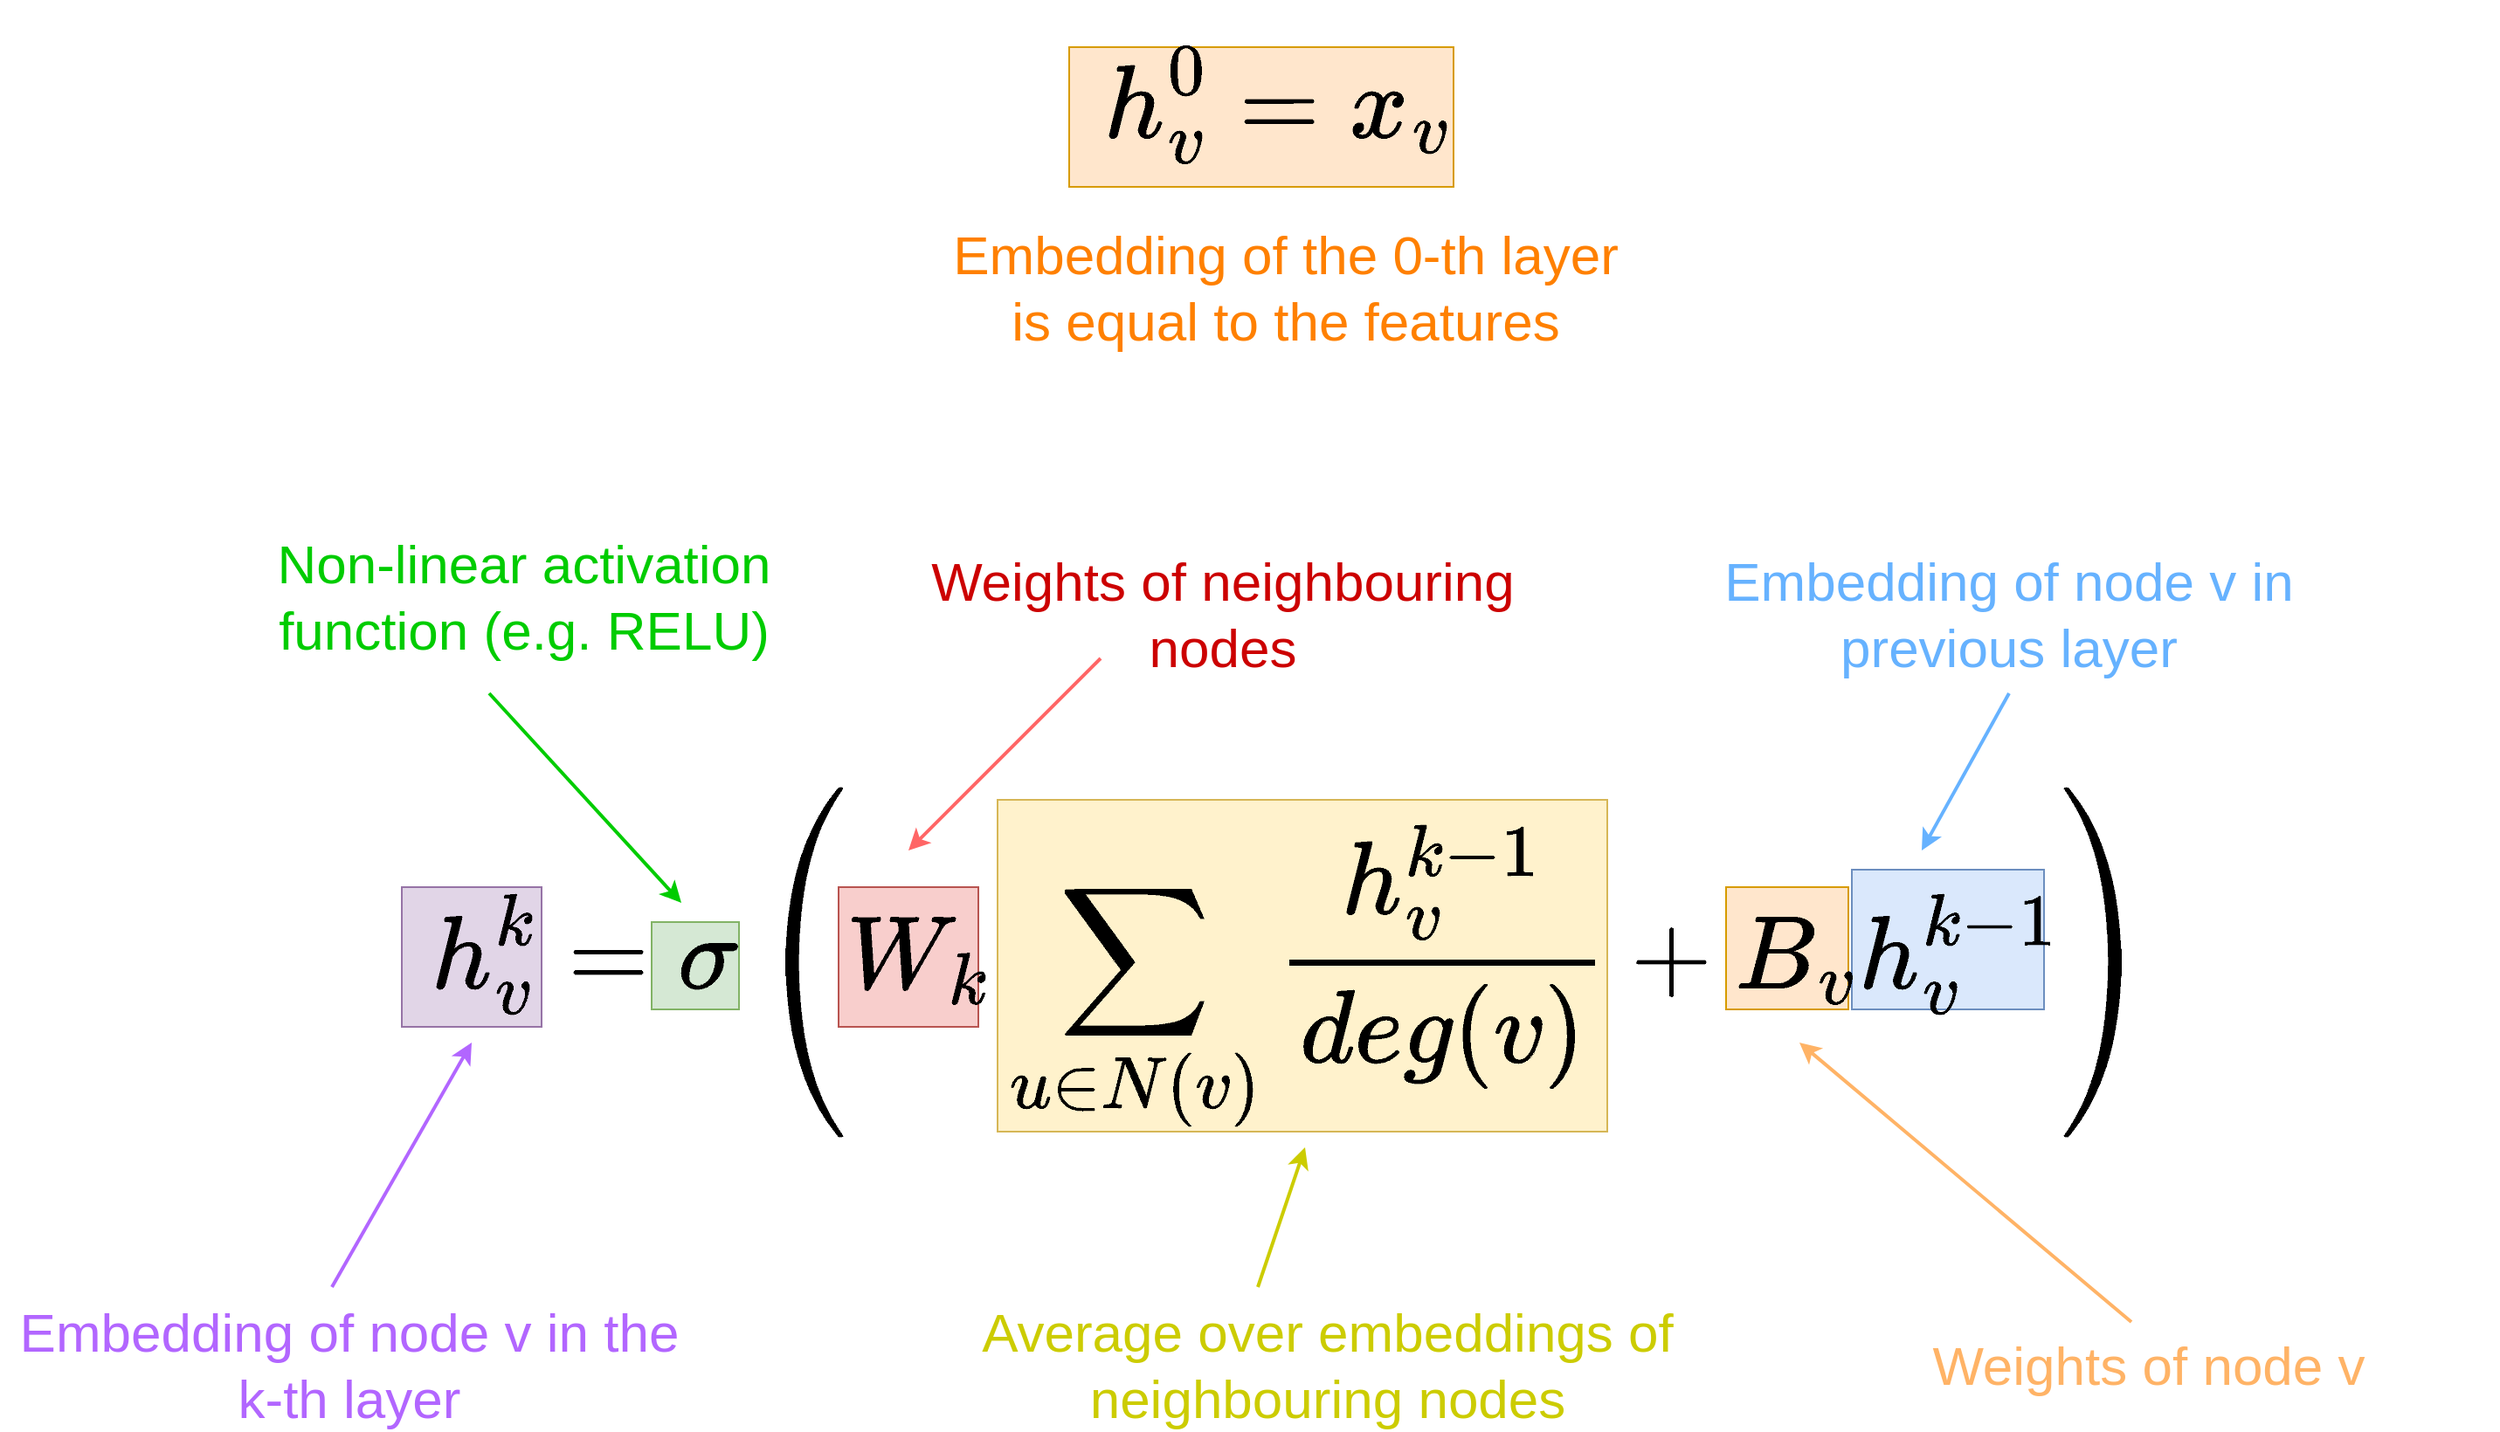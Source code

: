 <mxfile version="13.1.3" type="device"><diagram id="MgfNZdDJnKJ-UY8ijFCy" name="Page-1"><mxGraphModel dx="2182" dy="1916" grid="1" gridSize="10" guides="1" tooltips="1" connect="1" arrows="1" fold="1" page="1" pageScale="1" pageWidth="827" pageHeight="1169" math="1" shadow="0"><root><mxCell id="0"/><mxCell id="1" parent="0"/><mxCell id="JhHRWopMqgIMZpg3ibM6-8" value="" style="rounded=0;whiteSpace=wrap;html=1;fillColor=#ffe6cc;strokeColor=#d79b00;" vertex="1" parent="1"><mxGeometry x="548" y="531" width="70" height="70" as="geometry"/></mxCell><mxCell id="JhHRWopMqgIMZpg3ibM6-13" value="" style="rounded=0;whiteSpace=wrap;html=1;fillColor=#dae8fc;strokeColor=#6c8ebf;" vertex="1" parent="1"><mxGeometry x="620" y="521" width="110" height="80" as="geometry"/></mxCell><mxCell id="JhHRWopMqgIMZpg3ibM6-11" value="" style="rounded=0;whiteSpace=wrap;html=1;fillColor=#f8cecc;strokeColor=#b85450;" vertex="1" parent="1"><mxGeometry x="40" y="531" width="80" height="80" as="geometry"/></mxCell><mxCell id="JhHRWopMqgIMZpg3ibM6-10" value="" style="rounded=0;whiteSpace=wrap;html=1;fillColor=#fff2cc;strokeColor=#d6b656;" vertex="1" parent="1"><mxGeometry x="131" y="481" width="349" height="190" as="geometry"/></mxCell><mxCell id="JhHRWopMqgIMZpg3ibM6-9" value="" style="rounded=0;whiteSpace=wrap;html=1;fillColor=#d5e8d4;strokeColor=#82b366;" vertex="1" parent="1"><mxGeometry x="-67" y="551" width="50" height="50" as="geometry"/></mxCell><mxCell id="JhHRWopMqgIMZpg3ibM6-7" value="" style="rounded=0;whiteSpace=wrap;html=1;fillColor=#e1d5e7;strokeColor=#9673a6;" vertex="1" parent="1"><mxGeometry x="-210" y="531" width="80" height="80" as="geometry"/></mxCell><mxCell id="JhHRWopMqgIMZpg3ibM6-4" value="" style="rounded=0;whiteSpace=wrap;html=1;fillColor=#ffe6cc;strokeColor=#d79b00;" vertex="1" parent="1"><mxGeometry x="172" y="50" width="220" height="80" as="geometry"/></mxCell><mxCell id="JhHRWopMqgIMZpg3ibM6-1" value="&lt;font style=&quot;font-size: 50px&quot;&gt;$$h_v^0 = x_v$$&lt;/font&gt;" style="text;html=1;strokeColor=none;fillColor=none;align=center;verticalAlign=middle;whiteSpace=wrap;rounded=0;" vertex="1" parent="1"><mxGeometry x="151.5" y="73" width="280" height="20" as="geometry"/></mxCell><mxCell id="JhHRWopMqgIMZpg3ibM6-5" value="&lt;font style=&quot;font-size: 31px&quot; color=&quot;#FF8000&quot;&gt;Embedding of the 0-th layer is equal to the features &lt;br&gt;&lt;/font&gt;" style="text;html=1;strokeColor=none;fillColor=none;align=center;verticalAlign=middle;whiteSpace=wrap;rounded=0;" vertex="1" parent="1"><mxGeometry x="96" y="183" width="400" height="10" as="geometry"/></mxCell><mxCell id="JhHRWopMqgIMZpg3ibM6-6" value="&lt;font style=&quot;font-size: 50px&quot;&gt;$$h_v^k = \sigma\left( W_k \sum_{u \in N(v)} \frac{h_v^{k-1}}{deg(v)}+ B_v h_v^{k-1}\right)$$&lt;/font&gt;" style="text;html=1;strokeColor=none;fillColor=none;align=center;verticalAlign=middle;whiteSpace=wrap;rounded=0;allowArrows=0;connectable=0;" vertex="1" parent="1"><mxGeometry x="-196" y="569" width="990" height="10" as="geometry"/></mxCell><mxCell id="JhHRWopMqgIMZpg3ibM6-16" value="&lt;font style=&quot;font-size: 31px&quot; color=&quot;#B266FF&quot;&gt;Embedding of node v in the k-th layer &lt;/font&gt;" style="text;html=1;strokeColor=none;fillColor=none;align=center;verticalAlign=middle;whiteSpace=wrap;rounded=0;" vertex="1" parent="1"><mxGeometry x="-440" y="800" width="400" height="10" as="geometry"/></mxCell><mxCell id="JhHRWopMqgIMZpg3ibM6-17" value="&lt;font style=&quot;font-size: 31px&quot; color=&quot;#00CC00&quot;&gt;Non-linear activation function (e.g. RELU) &lt;/font&gt;" style="text;html=1;strokeColor=none;fillColor=none;align=center;verticalAlign=middle;whiteSpace=wrap;rounded=0;" vertex="1" parent="1"><mxGeometry x="-340" y="360" width="400" height="10" as="geometry"/></mxCell><mxCell id="JhHRWopMqgIMZpg3ibM6-19" value="&lt;font style=&quot;font-size: 31px&quot; color=&quot;#CCCC00&quot;&gt;Average over embeddings of neighbouring nodes &lt;/font&gt;" style="text;html=1;strokeColor=none;fillColor=none;align=center;verticalAlign=middle;whiteSpace=wrap;rounded=0;" vertex="1" parent="1"><mxGeometry x="120" y="800" width="400" height="10" as="geometry"/></mxCell><mxCell id="JhHRWopMqgIMZpg3ibM6-20" value="&lt;font style=&quot;font-size: 31px&quot; color=&quot;#CC0000&quot;&gt;Weights of neighbouring nodes&lt;br&gt;&lt;/font&gt;" style="text;html=1;strokeColor=none;fillColor=none;align=center;verticalAlign=middle;whiteSpace=wrap;rounded=0;allowArrows=0;connectable=0;" vertex="1" parent="1"><mxGeometry x="60" y="370" width="400" height="10" as="geometry"/></mxCell><mxCell id="JhHRWopMqgIMZpg3ibM6-24" value="" style="endArrow=classic;html=1;strokeWidth=2;strokeColor=#B266FF;" edge="1" parent="1"><mxGeometry width="50" height="50" relative="1" as="geometry"><mxPoint x="-250" y="760" as="sourcePoint"/><mxPoint x="-170" y="620" as="targetPoint"/></mxGeometry></mxCell><mxCell id="JhHRWopMqgIMZpg3ibM6-25" value="" style="endArrow=classic;html=1;strokeWidth=2;strokeColor=#00CC00;" edge="1" parent="1"><mxGeometry width="50" height="50" relative="1" as="geometry"><mxPoint x="-160" y="420" as="sourcePoint"/><mxPoint x="-50" y="540" as="targetPoint"/></mxGeometry></mxCell><mxCell id="JhHRWopMqgIMZpg3ibM6-27" value="" style="endArrow=classic;html=1;strokeWidth=2;strokeColor=#CCCC00;" edge="1" parent="1"><mxGeometry width="50" height="50" relative="1" as="geometry"><mxPoint x="280" y="760" as="sourcePoint"/><mxPoint x="307" y="680" as="targetPoint"/></mxGeometry></mxCell><mxCell id="JhHRWopMqgIMZpg3ibM6-28" value="" style="endArrow=classic;html=1;strokeWidth=2;strokeColor=#FF6666;" edge="1" parent="1"><mxGeometry width="50" height="50" relative="1" as="geometry"><mxPoint x="190" y="400" as="sourcePoint"/><mxPoint x="80" y="510" as="targetPoint"/></mxGeometry></mxCell><mxCell id="JhHRWopMqgIMZpg3ibM6-31" value="&lt;font style=&quot;font-size: 31px&quot; color=&quot;#FFB366&quot;&gt;Weights of node v&lt;br&gt;&lt;/font&gt;" style="text;html=1;strokeColor=none;fillColor=none;align=center;verticalAlign=middle;whiteSpace=wrap;rounded=0;allowArrows=0;connectable=0;" vertex="1" parent="1"><mxGeometry x="590" y="800" width="400" height="10" as="geometry"/></mxCell><mxCell id="JhHRWopMqgIMZpg3ibM6-32" value="&lt;font style=&quot;font-size: 31px&quot; color=&quot;#66B2FF&quot;&gt;Embedding of node v in previous layer&lt;br&gt;&lt;/font&gt;" style="text;html=1;strokeColor=none;fillColor=none;align=center;verticalAlign=middle;whiteSpace=wrap;rounded=0;allowArrows=0;connectable=0;" vertex="1" parent="1"><mxGeometry x="510" y="370" width="400" height="10" as="geometry"/></mxCell><mxCell id="JhHRWopMqgIMZpg3ibM6-33" value="" style="endArrow=classic;html=1;strokeWidth=2;strokeColor=#66B2FF;" edge="1" parent="1"><mxGeometry width="50" height="50" relative="1" as="geometry"><mxPoint x="710" y="420" as="sourcePoint"/><mxPoint x="660" y="510" as="targetPoint"/></mxGeometry></mxCell><mxCell id="JhHRWopMqgIMZpg3ibM6-34" value="" style="endArrow=classic;html=1;strokeWidth=2;strokeColor=#FFB366;" edge="1" parent="1"><mxGeometry width="50" height="50" relative="1" as="geometry"><mxPoint x="780" y="780" as="sourcePoint"/><mxPoint x="590" y="620" as="targetPoint"/></mxGeometry></mxCell></root></mxGraphModel></diagram></mxfile>